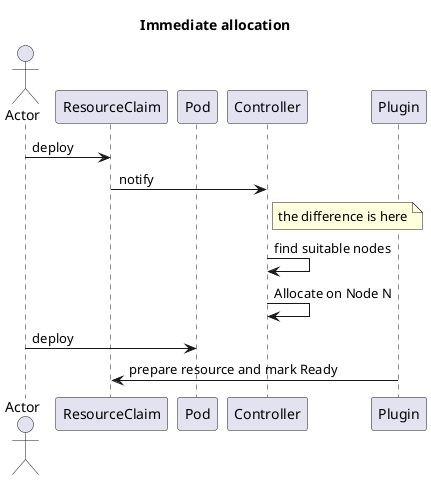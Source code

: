 @startuml
title "Immediate allocation"

actor       Actor
participant ResourceClaim
participant Pod
participant Controller
participant Plugin

Actor -> ResourceClaim : deploy 
ResourceClaim -> Controller : notify
note right of Controller
  the difference is here
end note
Controller -> Controller : find suitable nodes
Controller -> Controller : Allocate on Node N
Actor -> Pod : deploy
Plugin -> ResourceClaim : prepare resource and mark Ready

@enduml

